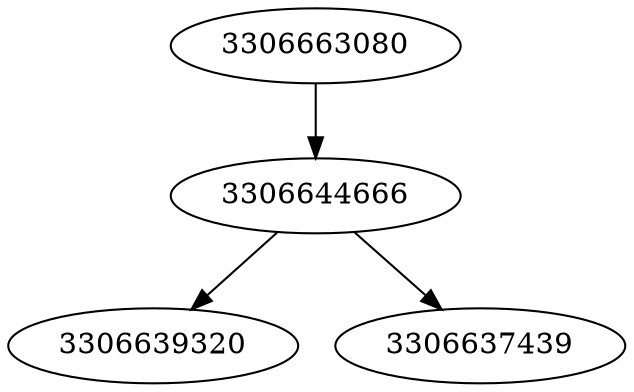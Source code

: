 strict digraph  {
3306663080;
3306644666;
3306639320;
3306637439;
3306663080 -> 3306644666;
3306644666 -> 3306639320;
3306644666 -> 3306637439;
}
